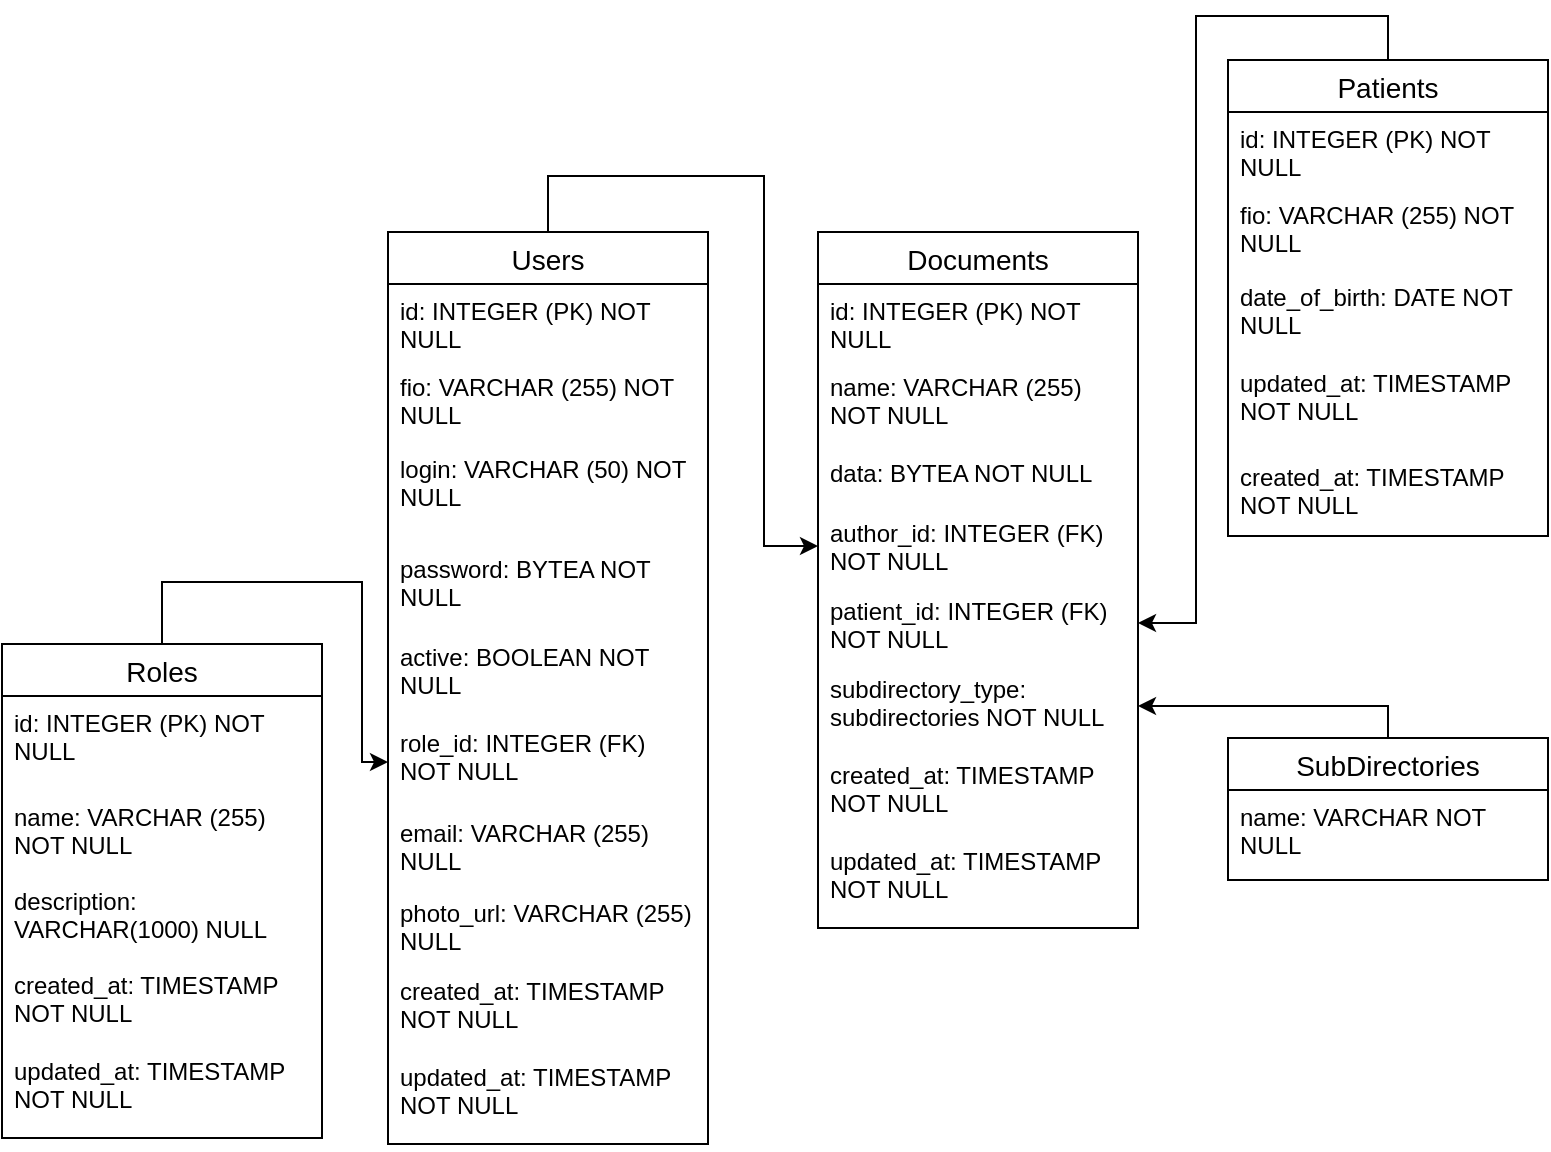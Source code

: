 <mxfile version="26.2.14">
  <diagram name="Страница — 1" id="cx87deXltjfHF1S2yimA">
    <mxGraphModel dx="1226" dy="736" grid="0" gridSize="10" guides="1" tooltips="1" connect="1" arrows="1" fold="1" page="1" pageScale="1" pageWidth="827" pageHeight="1169" math="0" shadow="0">
      <root>
        <mxCell id="0" />
        <mxCell id="1" parent="0" />
        <mxCell id="efSBSFLCTSEaXXWCV4pW-64" style="edgeStyle=orthogonalEdgeStyle;rounded=0;orthogonalLoop=1;jettySize=auto;html=1;" edge="1" parent="1" source="efSBSFLCTSEaXXWCV4pW-2" target="efSBSFLCTSEaXXWCV4pW-28">
          <mxGeometry relative="1" as="geometry">
            <Array as="points">
              <mxPoint x="318" y="419" />
              <mxPoint x="426" y="419" />
              <mxPoint x="426" y="604" />
            </Array>
          </mxGeometry>
        </mxCell>
        <mxCell id="efSBSFLCTSEaXXWCV4pW-2" value="Users" style="swimlane;fontStyle=0;childLayout=stackLayout;horizontal=1;startSize=26;horizontalStack=0;resizeParent=1;resizeParentMax=0;resizeLast=0;collapsible=1;marginBottom=0;align=center;fontSize=14;" vertex="1" parent="1">
          <mxGeometry x="238" y="447" width="160" height="456" as="geometry" />
        </mxCell>
        <mxCell id="efSBSFLCTSEaXXWCV4pW-38" value="id: INTEGER (PK) NOT NULL" style="text;strokeColor=none;fillColor=none;spacingLeft=4;spacingRight=4;overflow=hidden;rotatable=0;points=[[0,0.5],[1,0.5]];portConstraint=eastwest;fontSize=12;whiteSpace=wrap;html=1;" vertex="1" parent="efSBSFLCTSEaXXWCV4pW-2">
          <mxGeometry y="26" width="160" height="38" as="geometry" />
        </mxCell>
        <mxCell id="efSBSFLCTSEaXXWCV4pW-3" value="fio: VARCHAR (255) NOT NULL" style="text;strokeColor=none;fillColor=none;spacingLeft=4;spacingRight=4;overflow=hidden;rotatable=0;points=[[0,0.5],[1,0.5]];portConstraint=eastwest;fontSize=12;whiteSpace=wrap;html=1;" vertex="1" parent="efSBSFLCTSEaXXWCV4pW-2">
          <mxGeometry y="64" width="160" height="41" as="geometry" />
        </mxCell>
        <mxCell id="efSBSFLCTSEaXXWCV4pW-4" value="login: VARCHAR (50) NOT NULL" style="text;strokeColor=none;fillColor=none;spacingLeft=4;spacingRight=4;overflow=hidden;rotatable=0;points=[[0,0.5],[1,0.5]];portConstraint=eastwest;fontSize=12;whiteSpace=wrap;html=1;" vertex="1" parent="efSBSFLCTSEaXXWCV4pW-2">
          <mxGeometry y="105" width="160" height="50" as="geometry" />
        </mxCell>
        <mxCell id="efSBSFLCTSEaXXWCV4pW-5" value="password: BYTEA NOT NULL" style="text;strokeColor=none;fillColor=none;spacingLeft=4;spacingRight=4;overflow=hidden;rotatable=0;points=[[0,0.5],[1,0.5]];portConstraint=eastwest;fontSize=12;whiteSpace=wrap;html=1;" vertex="1" parent="efSBSFLCTSEaXXWCV4pW-2">
          <mxGeometry y="155" width="160" height="44" as="geometry" />
        </mxCell>
        <mxCell id="efSBSFLCTSEaXXWCV4pW-6" value="active: BOOLEAN NOT NULL" style="text;strokeColor=none;fillColor=none;spacingLeft=4;spacingRight=4;overflow=hidden;rotatable=0;points=[[0,0.5],[1,0.5]];portConstraint=eastwest;fontSize=12;whiteSpace=wrap;html=1;" vertex="1" parent="efSBSFLCTSEaXXWCV4pW-2">
          <mxGeometry y="199" width="160" height="43" as="geometry" />
        </mxCell>
        <mxCell id="efSBSFLCTSEaXXWCV4pW-7" value="role_id: INTEGER (FK) NOT NULL" style="text;strokeColor=none;fillColor=none;spacingLeft=4;spacingRight=4;overflow=hidden;rotatable=0;points=[[0,0.5],[1,0.5]];portConstraint=eastwest;fontSize=12;whiteSpace=wrap;html=1;" vertex="1" parent="efSBSFLCTSEaXXWCV4pW-2">
          <mxGeometry y="242" width="160" height="45" as="geometry" />
        </mxCell>
        <mxCell id="efSBSFLCTSEaXXWCV4pW-8" value="email: VARCHAR (255) NULL" style="text;strokeColor=none;fillColor=none;spacingLeft=4;spacingRight=4;overflow=hidden;rotatable=0;points=[[0,0.5],[1,0.5]];portConstraint=eastwest;fontSize=12;whiteSpace=wrap;html=1;" vertex="1" parent="efSBSFLCTSEaXXWCV4pW-2">
          <mxGeometry y="287" width="160" height="40" as="geometry" />
        </mxCell>
        <mxCell id="efSBSFLCTSEaXXWCV4pW-11" value="photo_url: VARCHAR (255) NULL" style="text;strokeColor=none;fillColor=none;spacingLeft=4;spacingRight=4;overflow=hidden;rotatable=0;points=[[0,0.5],[1,0.5]];portConstraint=eastwest;fontSize=12;whiteSpace=wrap;html=1;" vertex="1" parent="efSBSFLCTSEaXXWCV4pW-2">
          <mxGeometry y="327" width="160" height="39" as="geometry" />
        </mxCell>
        <mxCell id="efSBSFLCTSEaXXWCV4pW-37" value="created_at: TIMESTAMP NOT NULL" style="text;strokeColor=none;fillColor=none;spacingLeft=4;spacingRight=4;overflow=hidden;rotatable=0;points=[[0,0.5],[1,0.5]];portConstraint=eastwest;fontSize=12;whiteSpace=wrap;html=1;" vertex="1" parent="efSBSFLCTSEaXXWCV4pW-2">
          <mxGeometry y="366" width="160" height="43" as="geometry" />
        </mxCell>
        <mxCell id="efSBSFLCTSEaXXWCV4pW-36" value="updated_at: TIMESTAMP NOT NULL" style="text;strokeColor=none;fillColor=none;spacingLeft=4;spacingRight=4;overflow=hidden;rotatable=0;points=[[0,0.5],[1,0.5]];portConstraint=eastwest;fontSize=12;whiteSpace=wrap;html=1;" vertex="1" parent="efSBSFLCTSEaXXWCV4pW-2">
          <mxGeometry y="409" width="160" height="47" as="geometry" />
        </mxCell>
        <mxCell id="efSBSFLCTSEaXXWCV4pW-39" style="edgeStyle=orthogonalEdgeStyle;rounded=0;orthogonalLoop=1;jettySize=auto;html=1;" edge="1" parent="1" source="efSBSFLCTSEaXXWCV4pW-13" target="efSBSFLCTSEaXXWCV4pW-7">
          <mxGeometry relative="1" as="geometry">
            <Array as="points">
              <mxPoint x="125" y="622" />
              <mxPoint x="225" y="622" />
              <mxPoint x="225" y="712" />
            </Array>
          </mxGeometry>
        </mxCell>
        <mxCell id="efSBSFLCTSEaXXWCV4pW-13" value="Roles" style="swimlane;fontStyle=0;childLayout=stackLayout;horizontal=1;startSize=26;horizontalStack=0;resizeParent=1;resizeParentMax=0;resizeLast=0;collapsible=1;marginBottom=0;align=center;fontSize=14;" vertex="1" parent="1">
          <mxGeometry x="45" y="653" width="160" height="247" as="geometry" />
        </mxCell>
        <mxCell id="efSBSFLCTSEaXXWCV4pW-35" value="id: INTEGER (PK) NOT NULL" style="text;strokeColor=none;fillColor=none;spacingLeft=4;spacingRight=4;overflow=hidden;rotatable=0;points=[[0,0.5],[1,0.5]];portConstraint=eastwest;fontSize=12;whiteSpace=wrap;html=1;" vertex="1" parent="efSBSFLCTSEaXXWCV4pW-13">
          <mxGeometry y="26" width="160" height="47" as="geometry" />
        </mxCell>
        <mxCell id="efSBSFLCTSEaXXWCV4pW-14" value="name: VARCHAR (255) NOT NULL" style="text;strokeColor=none;fillColor=none;spacingLeft=4;spacingRight=4;overflow=hidden;rotatable=0;points=[[0,0.5],[1,0.5]];portConstraint=eastwest;fontSize=12;whiteSpace=wrap;html=1;" vertex="1" parent="efSBSFLCTSEaXXWCV4pW-13">
          <mxGeometry y="73" width="160" height="42" as="geometry" />
        </mxCell>
        <mxCell id="efSBSFLCTSEaXXWCV4pW-15" value="&lt;div&gt;description: VARCHAR(1000) NULL&lt;/div&gt;" style="text;strokeColor=none;fillColor=none;spacingLeft=4;spacingRight=4;overflow=hidden;rotatable=0;points=[[0,0.5],[1,0.5]];portConstraint=eastwest;fontSize=12;whiteSpace=wrap;html=1;" vertex="1" parent="efSBSFLCTSEaXXWCV4pW-13">
          <mxGeometry y="115" width="160" height="42" as="geometry" />
        </mxCell>
        <mxCell id="efSBSFLCTSEaXXWCV4pW-16" value="created_at: TIMESTAMP NOT NULL" style="text;strokeColor=none;fillColor=none;spacingLeft=4;spacingRight=4;overflow=hidden;rotatable=0;points=[[0,0.5],[1,0.5]];portConstraint=eastwest;fontSize=12;whiteSpace=wrap;html=1;" vertex="1" parent="efSBSFLCTSEaXXWCV4pW-13">
          <mxGeometry y="157" width="160" height="43" as="geometry" />
        </mxCell>
        <mxCell id="efSBSFLCTSEaXXWCV4pW-17" value="updated_at: TIMESTAMP NOT NULL" style="text;strokeColor=none;fillColor=none;spacingLeft=4;spacingRight=4;overflow=hidden;rotatable=0;points=[[0,0.5],[1,0.5]];portConstraint=eastwest;fontSize=12;whiteSpace=wrap;html=1;" vertex="1" parent="efSBSFLCTSEaXXWCV4pW-13">
          <mxGeometry y="200" width="160" height="47" as="geometry" />
        </mxCell>
        <mxCell id="efSBSFLCTSEaXXWCV4pW-69" style="edgeStyle=orthogonalEdgeStyle;rounded=0;orthogonalLoop=1;jettySize=auto;html=1;entryX=1;entryY=0.5;entryDx=0;entryDy=0;" edge="1" parent="1" source="efSBSFLCTSEaXXWCV4pW-18" target="efSBSFLCTSEaXXWCV4pW-60">
          <mxGeometry relative="1" as="geometry">
            <Array as="points">
              <mxPoint x="738" y="339" />
              <mxPoint x="642" y="339" />
              <mxPoint x="642" y="642" />
            </Array>
          </mxGeometry>
        </mxCell>
        <mxCell id="efSBSFLCTSEaXXWCV4pW-18" value="Patients" style="swimlane;fontStyle=0;childLayout=stackLayout;horizontal=1;startSize=26;horizontalStack=0;resizeParent=1;resizeParentMax=0;resizeLast=0;collapsible=1;marginBottom=0;align=center;fontSize=14;" vertex="1" parent="1">
          <mxGeometry x="658" y="361" width="160" height="238" as="geometry" />
        </mxCell>
        <mxCell id="efSBSFLCTSEaXXWCV4pW-66" value="id: INTEGER (PK) NOT NULL" style="text;strokeColor=none;fillColor=none;spacingLeft=4;spacingRight=4;overflow=hidden;rotatable=0;points=[[0,0.5],[1,0.5]];portConstraint=eastwest;fontSize=12;whiteSpace=wrap;html=1;" vertex="1" parent="efSBSFLCTSEaXXWCV4pW-18">
          <mxGeometry y="26" width="160" height="38" as="geometry" />
        </mxCell>
        <mxCell id="efSBSFLCTSEaXXWCV4pW-19" value="fio: VARCHAR (255) NOT NULL" style="text;strokeColor=none;fillColor=none;spacingLeft=4;spacingRight=4;overflow=hidden;rotatable=0;points=[[0,0.5],[1,0.5]];portConstraint=eastwest;fontSize=12;whiteSpace=wrap;html=1;" vertex="1" parent="efSBSFLCTSEaXXWCV4pW-18">
          <mxGeometry y="64" width="160" height="41" as="geometry" />
        </mxCell>
        <mxCell id="efSBSFLCTSEaXXWCV4pW-20" value="date_of_birth: DATE NOT NULL" style="text;strokeColor=none;fillColor=none;spacingLeft=4;spacingRight=4;overflow=hidden;rotatable=0;points=[[0,0.5],[1,0.5]];portConstraint=eastwest;fontSize=12;whiteSpace=wrap;html=1;" vertex="1" parent="efSBSFLCTSEaXXWCV4pW-18">
          <mxGeometry y="105" width="160" height="43" as="geometry" />
        </mxCell>
        <mxCell id="efSBSFLCTSEaXXWCV4pW-67" value="updated_at: TIMESTAMP NOT NULL" style="text;strokeColor=none;fillColor=none;spacingLeft=4;spacingRight=4;overflow=hidden;rotatable=0;points=[[0,0.5],[1,0.5]];portConstraint=eastwest;fontSize=12;whiteSpace=wrap;html=1;" vertex="1" parent="efSBSFLCTSEaXXWCV4pW-18">
          <mxGeometry y="148" width="160" height="47" as="geometry" />
        </mxCell>
        <mxCell id="efSBSFLCTSEaXXWCV4pW-68" value="created_at: TIMESTAMP NOT NULL" style="text;strokeColor=none;fillColor=none;spacingLeft=4;spacingRight=4;overflow=hidden;rotatable=0;points=[[0,0.5],[1,0.5]];portConstraint=eastwest;fontSize=12;whiteSpace=wrap;html=1;" vertex="1" parent="efSBSFLCTSEaXXWCV4pW-18">
          <mxGeometry y="195" width="160" height="43" as="geometry" />
        </mxCell>
        <mxCell id="efSBSFLCTSEaXXWCV4pW-24" value="Documents" style="swimlane;fontStyle=0;childLayout=stackLayout;horizontal=1;startSize=26;horizontalStack=0;resizeParent=1;resizeParentMax=0;resizeLast=0;collapsible=1;marginBottom=0;align=center;fontSize=14;" vertex="1" parent="1">
          <mxGeometry x="453" y="447" width="160" height="348" as="geometry" />
        </mxCell>
        <mxCell id="efSBSFLCTSEaXXWCV4pW-40" value="id: INTEGER (PK) NOT NULL" style="text;strokeColor=none;fillColor=none;spacingLeft=4;spacingRight=4;overflow=hidden;rotatable=0;points=[[0,0.5],[1,0.5]];portConstraint=eastwest;fontSize=12;whiteSpace=wrap;html=1;" vertex="1" parent="efSBSFLCTSEaXXWCV4pW-24">
          <mxGeometry y="26" width="160" height="38" as="geometry" />
        </mxCell>
        <mxCell id="efSBSFLCTSEaXXWCV4pW-25" value="name: VARCHAR (255) NOT NULL" style="text;strokeColor=none;fillColor=none;spacingLeft=4;spacingRight=4;overflow=hidden;rotatable=0;points=[[0,0.5],[1,0.5]];portConstraint=eastwest;fontSize=12;whiteSpace=wrap;html=1;" vertex="1" parent="efSBSFLCTSEaXXWCV4pW-24">
          <mxGeometry y="64" width="160" height="43" as="geometry" />
        </mxCell>
        <mxCell id="efSBSFLCTSEaXXWCV4pW-26" value="data: BYTEA NOT NULL" style="text;strokeColor=none;fillColor=none;spacingLeft=4;spacingRight=4;overflow=hidden;rotatable=0;points=[[0,0.5],[1,0.5]];portConstraint=eastwest;fontSize=12;whiteSpace=wrap;html=1;" vertex="1" parent="efSBSFLCTSEaXXWCV4pW-24">
          <mxGeometry y="107" width="160" height="30" as="geometry" />
        </mxCell>
        <mxCell id="efSBSFLCTSEaXXWCV4pW-28" value="author_id: INTEGER (FK) NOT NULL" style="text;strokeColor=none;fillColor=none;spacingLeft=4;spacingRight=4;overflow=hidden;rotatable=0;points=[[0,0.5],[1,0.5]];portConstraint=eastwest;fontSize=12;whiteSpace=wrap;html=1;" vertex="1" parent="efSBSFLCTSEaXXWCV4pW-24">
          <mxGeometry y="137" width="160" height="39" as="geometry" />
        </mxCell>
        <mxCell id="efSBSFLCTSEaXXWCV4pW-60" value="patient_id: INTEGER (FK) NOT NULL" style="text;strokeColor=none;fillColor=none;spacingLeft=4;spacingRight=4;overflow=hidden;rotatable=0;points=[[0,0.5],[1,0.5]];portConstraint=eastwest;fontSize=12;whiteSpace=wrap;html=1;" vertex="1" parent="efSBSFLCTSEaXXWCV4pW-24">
          <mxGeometry y="176" width="160" height="39" as="geometry" />
        </mxCell>
        <mxCell id="efSBSFLCTSEaXXWCV4pW-27" value="subdirectory_type: subdirectories NOT NULL" style="text;strokeColor=none;fillColor=none;spacingLeft=4;spacingRight=4;overflow=hidden;rotatable=0;points=[[0,0.5],[1,0.5]];portConstraint=eastwest;fontSize=12;whiteSpace=wrap;html=1;" vertex="1" parent="efSBSFLCTSEaXXWCV4pW-24">
          <mxGeometry y="215" width="160" height="43" as="geometry" />
        </mxCell>
        <mxCell id="efSBSFLCTSEaXXWCV4pW-58" value="created_at: TIMESTAMP NOT NULL" style="text;strokeColor=none;fillColor=none;spacingLeft=4;spacingRight=4;overflow=hidden;rotatable=0;points=[[0,0.5],[1,0.5]];portConstraint=eastwest;fontSize=12;whiteSpace=wrap;html=1;" vertex="1" parent="efSBSFLCTSEaXXWCV4pW-24">
          <mxGeometry y="258" width="160" height="43" as="geometry" />
        </mxCell>
        <mxCell id="efSBSFLCTSEaXXWCV4pW-59" value="updated_at: TIMESTAMP NOT NULL" style="text;strokeColor=none;fillColor=none;spacingLeft=4;spacingRight=4;overflow=hidden;rotatable=0;points=[[0,0.5],[1,0.5]];portConstraint=eastwest;fontSize=12;whiteSpace=wrap;html=1;" vertex="1" parent="efSBSFLCTSEaXXWCV4pW-24">
          <mxGeometry y="301" width="160" height="47" as="geometry" />
        </mxCell>
        <mxCell id="efSBSFLCTSEaXXWCV4pW-63" style="edgeStyle=orthogonalEdgeStyle;rounded=0;orthogonalLoop=1;jettySize=auto;html=1;" edge="1" parent="1" source="efSBSFLCTSEaXXWCV4pW-32" target="efSBSFLCTSEaXXWCV4pW-27">
          <mxGeometry relative="1" as="geometry">
            <Array as="points">
              <mxPoint x="738" y="684" />
            </Array>
          </mxGeometry>
        </mxCell>
        <mxCell id="efSBSFLCTSEaXXWCV4pW-32" value="SubDirectories" style="swimlane;fontStyle=0;childLayout=stackLayout;horizontal=1;startSize=26;horizontalStack=0;resizeParent=1;resizeParentMax=0;resizeLast=0;collapsible=1;marginBottom=0;align=center;fontSize=14;" vertex="1" parent="1">
          <mxGeometry x="658" y="700" width="160" height="71" as="geometry" />
        </mxCell>
        <mxCell id="efSBSFLCTSEaXXWCV4pW-33" value="name: VARCHAR NOT NULL" style="text;strokeColor=none;fillColor=none;spacingLeft=4;spacingRight=4;overflow=hidden;rotatable=0;points=[[0,0.5],[1,0.5]];portConstraint=eastwest;fontSize=12;whiteSpace=wrap;html=1;" vertex="1" parent="efSBSFLCTSEaXXWCV4pW-32">
          <mxGeometry y="26" width="160" height="45" as="geometry" />
        </mxCell>
      </root>
    </mxGraphModel>
  </diagram>
</mxfile>
